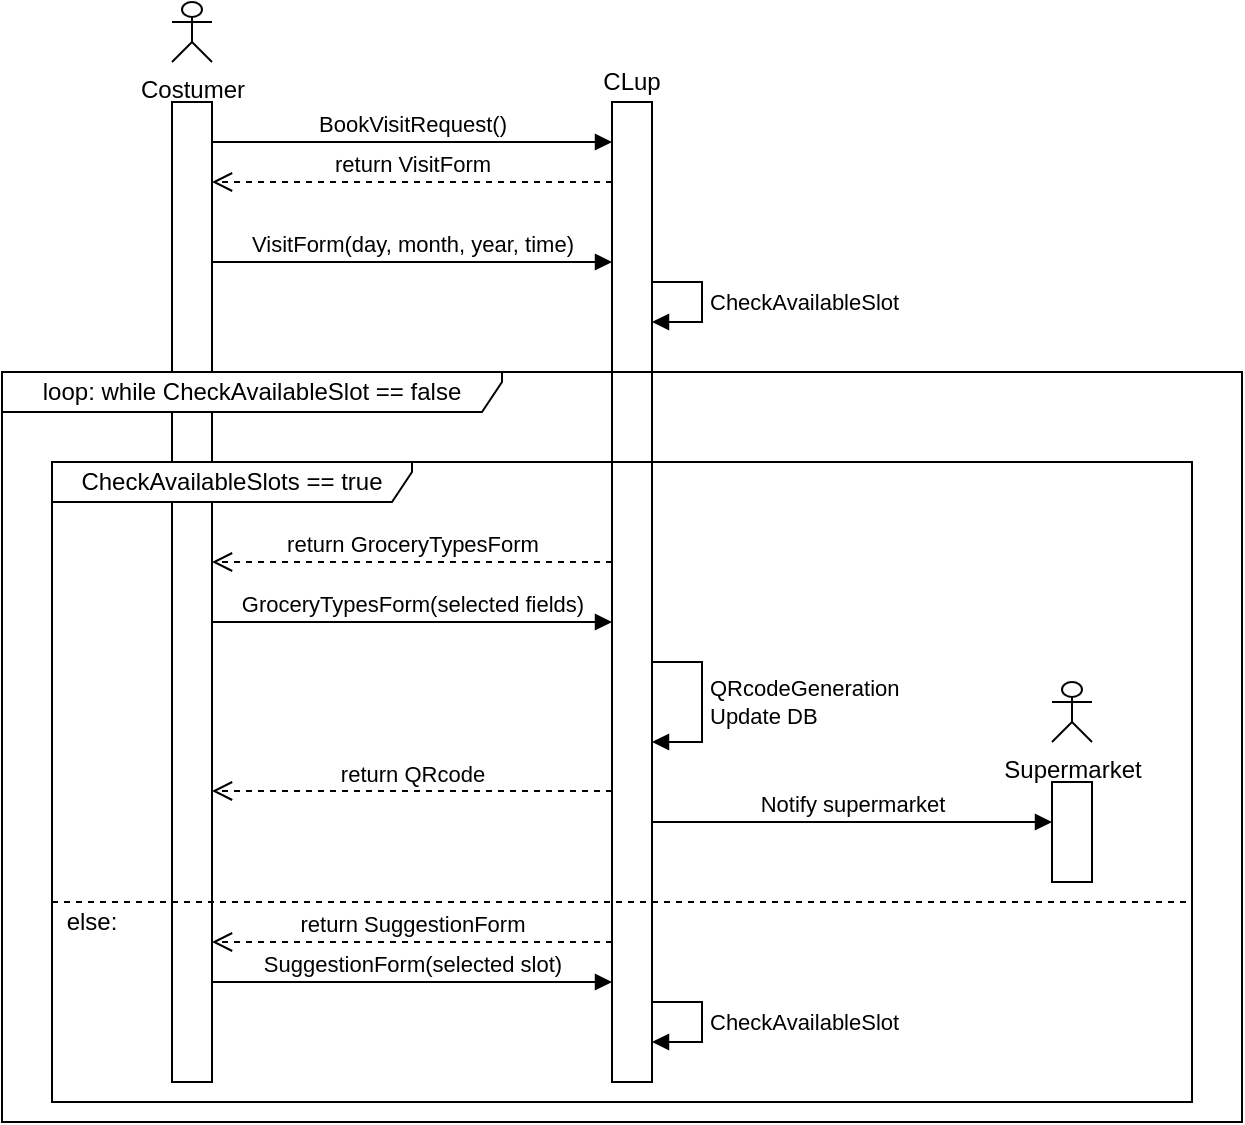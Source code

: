 <mxfile version="14.0.0" type="onedrive"><diagram id="W2y5nEbfRm348jzEL-zF" name="Page-1"><mxGraphModel dx="782" dy="469" grid="1" gridSize="10" guides="1" tooltips="1" connect="1" arrows="1" fold="1" page="1" pageScale="1" pageWidth="827" pageHeight="1169" math="0" shadow="0"><root><mxCell id="0"/><mxCell id="1" parent="0"/><mxCell id="Ci4K-XXb_qZeY0jOOhk--3" value="" style="rounded=0;whiteSpace=wrap;html=1;" parent="1" vertex="1"><mxGeometry x="320" y="60" width="20" height="490" as="geometry"/></mxCell><mxCell id="Ci4K-XXb_qZeY0jOOhk--1" value="" style="rounded=0;whiteSpace=wrap;html=1;" parent="1" vertex="1"><mxGeometry x="100" y="60" width="20" height="490" as="geometry"/></mxCell><mxCell id="Ci4K-XXb_qZeY0jOOhk--32" value="loop: while CheckAvailableSlot == false" style="shape=umlFrame;whiteSpace=wrap;html=1;width=250;height=20;" parent="1" vertex="1"><mxGeometry x="15" y="195" width="620" height="375" as="geometry"/></mxCell><mxCell id="Ci4K-XXb_qZeY0jOOhk--17" value="CheckAvailableSlots == true" style="shape=umlFrame;whiteSpace=wrap;html=1;width=180;height=20;" parent="1" vertex="1"><mxGeometry x="40" y="240" width="570" height="320" as="geometry"/></mxCell><mxCell id="Ci4K-XXb_qZeY0jOOhk--4" value="" style="rounded=0;whiteSpace=wrap;html=1;" parent="1" vertex="1"><mxGeometry x="540" y="400" width="20" height="50" as="geometry"/></mxCell><mxCell id="Ci4K-XXb_qZeY0jOOhk--6" value="Costumer" style="shape=umlActor;verticalLabelPosition=bottom;verticalAlign=top;html=1;outlineConnect=0;" parent="1" vertex="1"><mxGeometry x="100" y="10" width="20" height="30" as="geometry"/></mxCell><mxCell id="Ci4K-XXb_qZeY0jOOhk--7" value="CLup" style="text;html=1;strokeColor=none;fillColor=none;align=center;verticalAlign=middle;whiteSpace=wrap;rounded=0;" parent="1" vertex="1"><mxGeometry x="310" y="40" width="40" height="20" as="geometry"/></mxCell><mxCell id="Ci4K-XXb_qZeY0jOOhk--8" value="Supermarket" style="shape=umlActor;verticalLabelPosition=bottom;verticalAlign=top;html=1;outlineConnect=0;" parent="1" vertex="1"><mxGeometry x="540" y="350" width="20" height="30" as="geometry"/></mxCell><mxCell id="Ci4K-XXb_qZeY0jOOhk--10" value="BookVisitRequest()" style="html=1;verticalAlign=bottom;endArrow=block;" parent="1" edge="1"><mxGeometry width="80" relative="1" as="geometry"><mxPoint x="120" y="80" as="sourcePoint"/><mxPoint x="320" y="80" as="targetPoint"/><Array as="points"><mxPoint x="200" y="80"/></Array></mxGeometry></mxCell><mxCell id="Ci4K-XXb_qZeY0jOOhk--11" value="return VisitForm" style="html=1;verticalAlign=bottom;endArrow=open;dashed=1;endSize=8;" parent="1" edge="1"><mxGeometry relative="1" as="geometry"><mxPoint x="320" y="100" as="sourcePoint"/><mxPoint x="120" y="100" as="targetPoint"/></mxGeometry></mxCell><mxCell id="Ci4K-XXb_qZeY0jOOhk--12" value="VisitForm(day, month, year, time)" style="html=1;verticalAlign=bottom;endArrow=block;" parent="1" edge="1"><mxGeometry width="80" relative="1" as="geometry"><mxPoint x="120" y="140" as="sourcePoint"/><mxPoint x="320" y="140" as="targetPoint"/><Array as="points"><mxPoint x="200" y="140"/></Array></mxGeometry></mxCell><mxCell id="Ci4K-XXb_qZeY0jOOhk--15" value="CheckAvailableSlot" style="edgeStyle=orthogonalEdgeStyle;html=1;align=left;spacingLeft=2;endArrow=block;rounded=0;" parent="1" edge="1"><mxGeometry relative="1" as="geometry"><mxPoint x="340" y="150" as="sourcePoint"/><Array as="points"><mxPoint x="365" y="150"/></Array><mxPoint x="340" y="170" as="targetPoint"/></mxGeometry></mxCell><mxCell id="Ci4K-XXb_qZeY0jOOhk--19" value="return GroceryTypesForm" style="html=1;verticalAlign=bottom;endArrow=open;dashed=1;endSize=8;" parent="1" edge="1"><mxGeometry relative="1" as="geometry"><mxPoint x="320.0" y="290" as="sourcePoint"/><mxPoint x="120" y="290" as="targetPoint"/></mxGeometry></mxCell><mxCell id="Ci4K-XXb_qZeY0jOOhk--20" value="GroceryTypesForm(selected fields)" style="html=1;verticalAlign=bottom;endArrow=block;" parent="1" edge="1"><mxGeometry width="80" relative="1" as="geometry"><mxPoint x="120" y="320" as="sourcePoint"/><mxPoint x="320.0" y="320" as="targetPoint"/><Array as="points"><mxPoint x="200" y="320"/></Array></mxGeometry></mxCell><mxCell id="Ci4K-XXb_qZeY0jOOhk--21" value="QRcodeGeneration&lt;br&gt;Update DB" style="edgeStyle=orthogonalEdgeStyle;html=1;align=left;spacingLeft=2;endArrow=block;rounded=0;" parent="1" edge="1"><mxGeometry relative="1" as="geometry"><mxPoint x="340.0" y="340" as="sourcePoint"/><Array as="points"><mxPoint x="365" y="340"/><mxPoint x="365" y="380"/><mxPoint x="340" y="380"/></Array><mxPoint x="340" y="380" as="targetPoint"/></mxGeometry></mxCell><mxCell id="Ci4K-XXb_qZeY0jOOhk--22" value="Notify supermarket" style="html=1;verticalAlign=bottom;endArrow=block;" parent="1" edge="1"><mxGeometry width="80" relative="1" as="geometry"><mxPoint x="340" y="420" as="sourcePoint"/><mxPoint x="540.0" y="420" as="targetPoint"/><Array as="points"><mxPoint x="420" y="420"/></Array></mxGeometry></mxCell><mxCell id="Ci4K-XXb_qZeY0jOOhk--23" value="return QRcode" style="html=1;verticalAlign=bottom;endArrow=open;dashed=1;endSize=8;" parent="1" edge="1"><mxGeometry relative="1" as="geometry"><mxPoint x="320.0" y="404.5" as="sourcePoint"/><mxPoint x="120" y="404.5" as="targetPoint"/></mxGeometry></mxCell><mxCell id="Ci4K-XXb_qZeY0jOOhk--25" value="" style="endArrow=none;dashed=1;html=1;" parent="1" edge="1"><mxGeometry width="50" height="50" relative="1" as="geometry"><mxPoint x="40" y="460" as="sourcePoint"/><mxPoint x="610" y="460" as="targetPoint"/></mxGeometry></mxCell><mxCell id="Ci4K-XXb_qZeY0jOOhk--27" value="else:" style="text;html=1;strokeColor=none;fillColor=none;align=center;verticalAlign=middle;whiteSpace=wrap;rounded=0;" parent="1" vertex="1"><mxGeometry x="40" y="460" width="40" height="20" as="geometry"/></mxCell><mxCell id="19bs8hX6JMsvmOqiNyw8-1" value="return SuggestionForm" style="html=1;verticalAlign=bottom;endArrow=open;dashed=1;endSize=8;" edge="1" parent="1"><mxGeometry relative="1" as="geometry"><mxPoint x="320" y="480" as="sourcePoint"/><mxPoint x="120" y="480" as="targetPoint"/></mxGeometry></mxCell><mxCell id="19bs8hX6JMsvmOqiNyw8-2" value="SuggestionForm(selected slot)" style="html=1;verticalAlign=bottom;endArrow=block;" edge="1" parent="1"><mxGeometry width="80" relative="1" as="geometry"><mxPoint x="120" y="500" as="sourcePoint"/><mxPoint x="320" y="500" as="targetPoint"/><Array as="points"><mxPoint x="200" y="500"/></Array></mxGeometry></mxCell><mxCell id="19bs8hX6JMsvmOqiNyw8-4" value="CheckAvailableSlot" style="edgeStyle=orthogonalEdgeStyle;html=1;align=left;spacingLeft=2;endArrow=block;rounded=0;" edge="1" parent="1"><mxGeometry relative="1" as="geometry"><mxPoint x="340" y="510" as="sourcePoint"/><Array as="points"><mxPoint x="365" y="510"/><mxPoint x="365" y="530"/></Array><mxPoint x="340" y="530" as="targetPoint"/></mxGeometry></mxCell></root></mxGraphModel></diagram></mxfile>